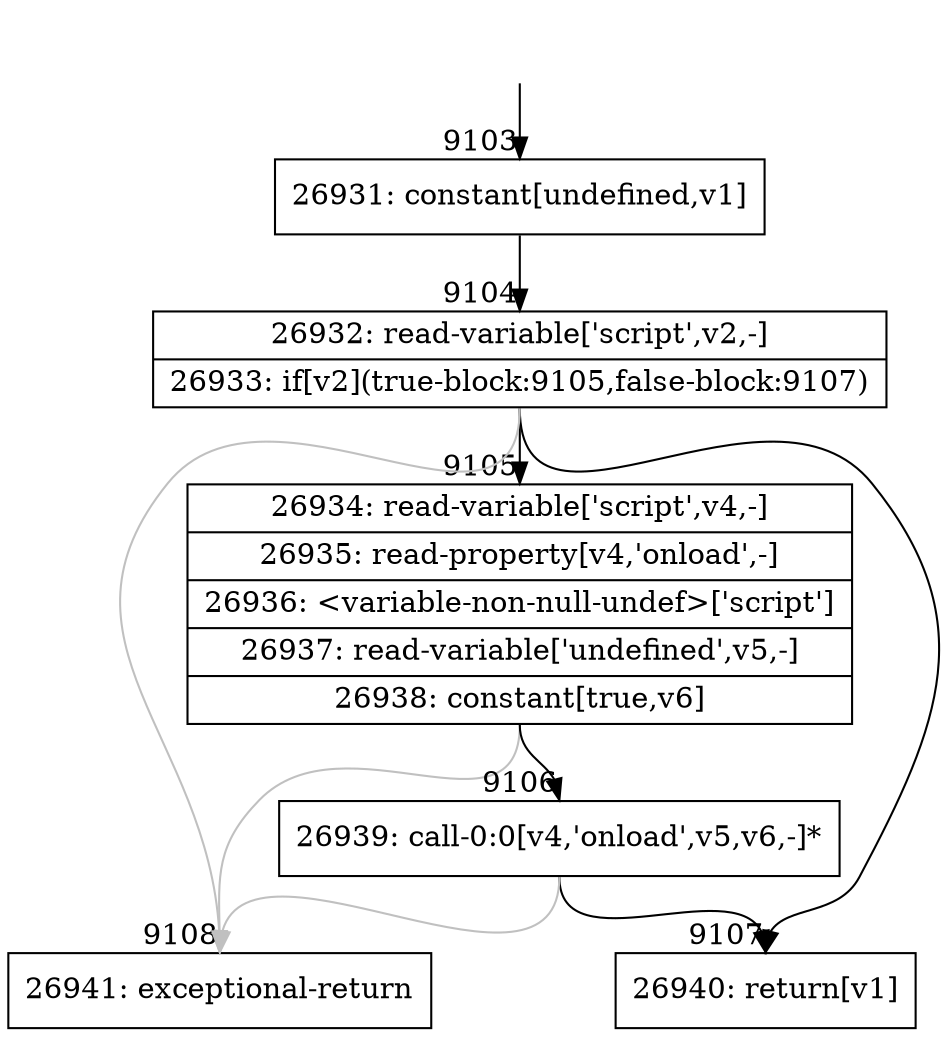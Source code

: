 digraph {
rankdir="TD"
BB_entry564[shape=none,label=""];
BB_entry564 -> BB9103 [tailport=s, headport=n, headlabel="    9103"]
BB9103 [shape=record label="{26931: constant[undefined,v1]}" ] 
BB9103 -> BB9104 [tailport=s, headport=n, headlabel="      9104"]
BB9104 [shape=record label="{26932: read-variable['script',v2,-]|26933: if[v2](true-block:9105,false-block:9107)}" ] 
BB9104 -> BB9105 [tailport=s, headport=n, headlabel="      9105"]
BB9104 -> BB9107 [tailport=s, headport=n, headlabel="      9107"]
BB9104 -> BB9108 [tailport=s, headport=n, color=gray, headlabel="      9108"]
BB9105 [shape=record label="{26934: read-variable['script',v4,-]|26935: read-property[v4,'onload',-]|26936: \<variable-non-null-undef\>['script']|26937: read-variable['undefined',v5,-]|26938: constant[true,v6]}" ] 
BB9105 -> BB9106 [tailport=s, headport=n, headlabel="      9106"]
BB9105 -> BB9108 [tailport=s, headport=n, color=gray]
BB9106 [shape=record label="{26939: call-0:0[v4,'onload',v5,v6,-]*}" ] 
BB9106 -> BB9107 [tailport=s, headport=n]
BB9106 -> BB9108 [tailport=s, headport=n, color=gray]
BB9107 [shape=record label="{26940: return[v1]}" ] 
BB9108 [shape=record label="{26941: exceptional-return}" ] 
}
